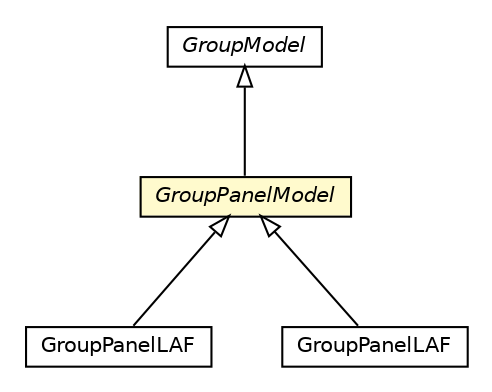 #!/usr/local/bin/dot
#
# Class diagram 
# Generated by UMLGraph version R5_6-24-gf6e263 (http://www.umlgraph.org/)
#

digraph G {
	edge [fontname="Helvetica",fontsize=10,labelfontname="Helvetica",labelfontsize=10];
	node [fontname="Helvetica",fontsize=10,shape=plaintext];
	nodesep=0.25;
	ranksep=0.5;
	// org.universAAL.ui.handler.gui.swing.defaultLookAndFeel.GroupPanelLAF
	c4274892 [label=<<table title="org.universAAL.ui.handler.gui.swing.defaultLookAndFeel.GroupPanelLAF" border="0" cellborder="1" cellspacing="0" cellpadding="2" port="p" href="../../defaultLookAndFeel/GroupPanelLAF.html">
		<tr><td><table border="0" cellspacing="0" cellpadding="1">
<tr><td align="center" balign="center"> GroupPanelLAF </td></tr>
		</table></td></tr>
		</table>>, URL="../../defaultLookAndFeel/GroupPanelLAF.html", fontname="Helvetica", fontcolor="black", fontsize=10.0];
	// org.universAAL.ui.handler.gui.swing.model.FormControl.GroupPanelModel
	c4274932 [label=<<table title="org.universAAL.ui.handler.gui.swing.model.FormControl.GroupPanelModel" border="0" cellborder="1" cellspacing="0" cellpadding="2" port="p" bgcolor="lemonChiffon" href="./GroupPanelModel.html">
		<tr><td><table border="0" cellspacing="0" cellpadding="1">
<tr><td align="center" balign="center"><font face="Helvetica-Oblique"> GroupPanelModel </font></td></tr>
		</table></td></tr>
		</table>>, URL="./GroupPanelModel.html", fontname="Helvetica", fontcolor="black", fontsize=10.0];
	// org.universAAL.ui.handler.gui.swing.model.FormControl.GroupModel
	c4274947 [label=<<table title="org.universAAL.ui.handler.gui.swing.model.FormControl.GroupModel" border="0" cellborder="1" cellspacing="0" cellpadding="2" port="p" href="./GroupModel.html">
		<tr><td><table border="0" cellspacing="0" cellpadding="1">
<tr><td align="center" balign="center"><font face="Helvetica-Oblique"> GroupModel </font></td></tr>
		</table></td></tr>
		</table>>, URL="./GroupModel.html", fontname="Helvetica", fontcolor="black", fontsize=10.0];
	// org.universAAL.ui.gui.swing.bluesteelLAF.GroupPanelLAF
	c4274988 [label=<<table title="org.universAAL.ui.gui.swing.bluesteelLAF.GroupPanelLAF" border="0" cellborder="1" cellspacing="0" cellpadding="2" port="p" href="../../../../../gui/swing/bluesteelLAF/GroupPanelLAF.html">
		<tr><td><table border="0" cellspacing="0" cellpadding="1">
<tr><td align="center" balign="center"> GroupPanelLAF </td></tr>
		</table></td></tr>
		</table>>, URL="../../../../../gui/swing/bluesteelLAF/GroupPanelLAF.html", fontname="Helvetica", fontcolor="black", fontsize=10.0];
	//org.universAAL.ui.handler.gui.swing.defaultLookAndFeel.GroupPanelLAF extends org.universAAL.ui.handler.gui.swing.model.FormControl.GroupPanelModel
	c4274932:p -> c4274892:p [dir=back,arrowtail=empty];
	//org.universAAL.ui.handler.gui.swing.model.FormControl.GroupPanelModel extends org.universAAL.ui.handler.gui.swing.model.FormControl.GroupModel
	c4274947:p -> c4274932:p [dir=back,arrowtail=empty];
	//org.universAAL.ui.gui.swing.bluesteelLAF.GroupPanelLAF extends org.universAAL.ui.handler.gui.swing.model.FormControl.GroupPanelModel
	c4274932:p -> c4274988:p [dir=back,arrowtail=empty];
}

